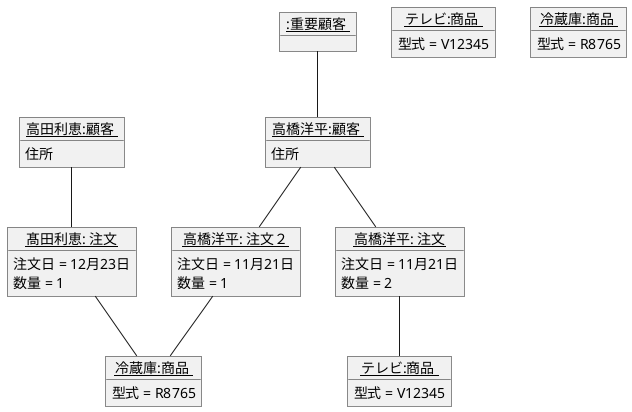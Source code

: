@startuml  

object "<u>テレビ:商品 </u>" as television1 {
型式 = V12345
}

object "<u>テレビ:商品 </u>" as television2 {
型式 = V12345
}

object "<u>冷蔵庫:商品 </u>" as refrigerator1 {
型式 = R8765
}

object "<u>冷蔵庫:商品 </u>" as refrigerator2 {
型式 = R8765
}


object "<u>高橋洋平: 注文</u>" as order {
注文日 = 11月21日
数量 = 2
}

object "<u>高橋洋平: 注文２</u>" as order2 {
注文日 = 11月21日
数量 = 1
}

object "<u>髙田利恵: 注文</u>" as order3 {
注文日 = 12月23日
数量 = 1
}

object "<u>高橋洋平:顧客 </u>" as customer {
住所
}

object "<u>高田利恵:顧客 </u>" as customer2 {
住所
}

object "<u>:重要顧客 </u>" as importantcustomer {
}

importantcustomer -- customer
customer -- order
order -- television1
customer2 -- order3
order3 -- refrigerator2
customer -- order2
order2 -- refrigerator2

@enduml